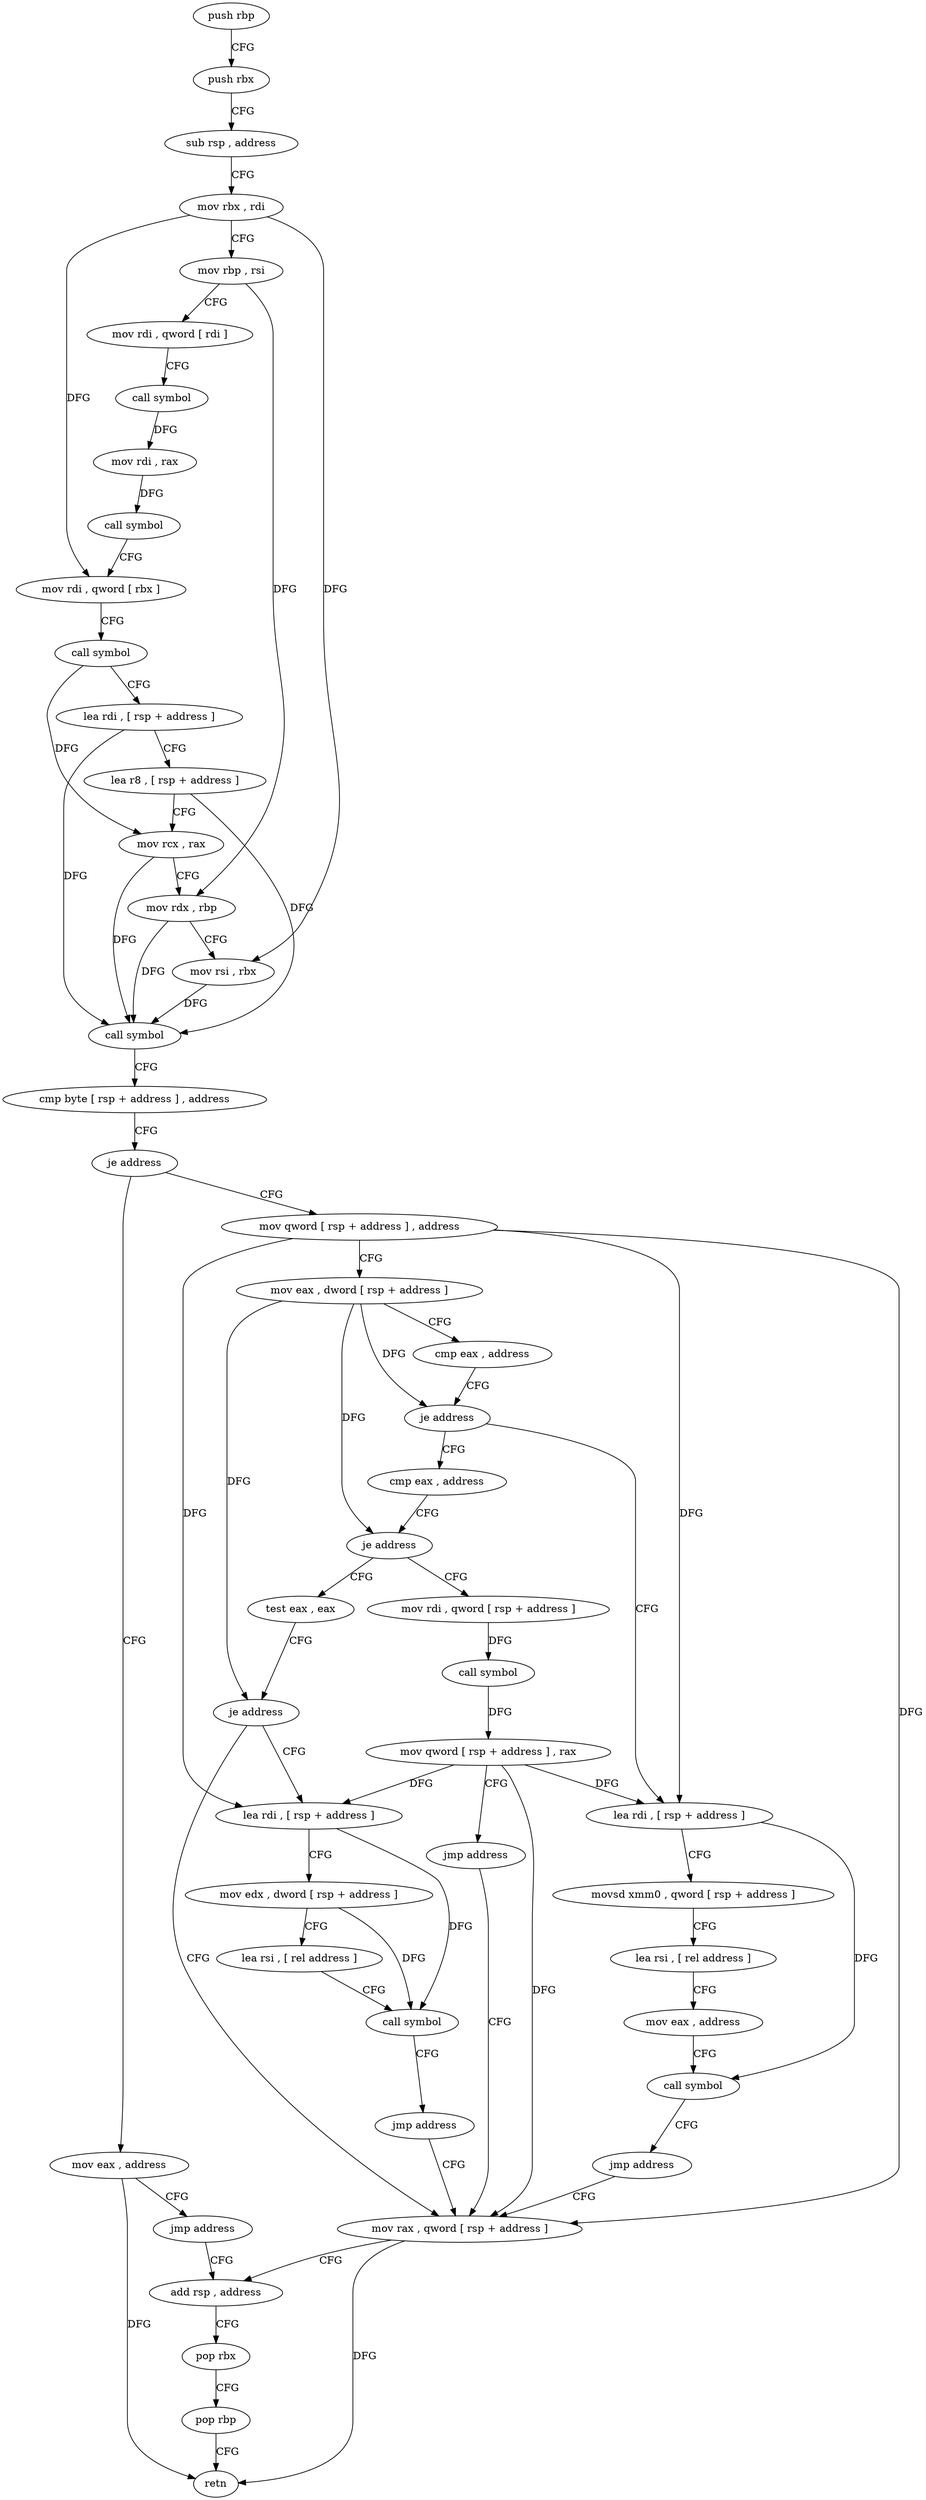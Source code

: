 digraph "func" {
"144273" [label = "push rbp" ]
"144274" [label = "push rbx" ]
"144275" [label = "sub rsp , address" ]
"144279" [label = "mov rbx , rdi" ]
"144282" [label = "mov rbp , rsi" ]
"144285" [label = "mov rdi , qword [ rdi ]" ]
"144288" [label = "call symbol" ]
"144293" [label = "mov rdi , rax" ]
"144296" [label = "call symbol" ]
"144301" [label = "mov rdi , qword [ rbx ]" ]
"144304" [label = "call symbol" ]
"144309" [label = "lea rdi , [ rsp + address ]" ]
"144314" [label = "lea r8 , [ rsp + address ]" ]
"144319" [label = "mov rcx , rax" ]
"144322" [label = "mov rdx , rbp" ]
"144325" [label = "mov rsi , rbx" ]
"144328" [label = "call symbol" ]
"144333" [label = "cmp byte [ rsp + address ] , address" ]
"144338" [label = "je address" ]
"144449" [label = "mov eax , address" ]
"144340" [label = "mov qword [ rsp + address ] , address" ]
"144454" [label = "jmp address" ]
"144372" [label = "add rsp , address" ]
"144349" [label = "mov eax , dword [ rsp + address ]" ]
"144353" [label = "cmp eax , address" ]
"144356" [label = "je address" ]
"144402" [label = "lea rdi , [ rsp + address ]" ]
"144358" [label = "cmp eax , address" ]
"144376" [label = "pop rbx" ]
"144377" [label = "pop rbp" ]
"144378" [label = "retn" ]
"144407" [label = "movsd xmm0 , qword [ rsp + address ]" ]
"144413" [label = "lea rsi , [ rel address ]" ]
"144420" [label = "mov eax , address" ]
"144425" [label = "call symbol" ]
"144430" [label = "jmp address" ]
"144367" [label = "mov rax , qword [ rsp + address ]" ]
"144361" [label = "je address" ]
"144432" [label = "mov rdi , qword [ rsp + address ]" ]
"144363" [label = "test eax , eax" ]
"144437" [label = "call symbol" ]
"144442" [label = "mov qword [ rsp + address ] , rax" ]
"144447" [label = "jmp address" ]
"144365" [label = "je address" ]
"144379" [label = "lea rdi , [ rsp + address ]" ]
"144384" [label = "mov edx , dword [ rsp + address ]" ]
"144388" [label = "lea rsi , [ rel address ]" ]
"144395" [label = "call symbol" ]
"144400" [label = "jmp address" ]
"144273" -> "144274" [ label = "CFG" ]
"144274" -> "144275" [ label = "CFG" ]
"144275" -> "144279" [ label = "CFG" ]
"144279" -> "144282" [ label = "CFG" ]
"144279" -> "144301" [ label = "DFG" ]
"144279" -> "144325" [ label = "DFG" ]
"144282" -> "144285" [ label = "CFG" ]
"144282" -> "144322" [ label = "DFG" ]
"144285" -> "144288" [ label = "CFG" ]
"144288" -> "144293" [ label = "DFG" ]
"144293" -> "144296" [ label = "DFG" ]
"144296" -> "144301" [ label = "CFG" ]
"144301" -> "144304" [ label = "CFG" ]
"144304" -> "144309" [ label = "CFG" ]
"144304" -> "144319" [ label = "DFG" ]
"144309" -> "144314" [ label = "CFG" ]
"144309" -> "144328" [ label = "DFG" ]
"144314" -> "144319" [ label = "CFG" ]
"144314" -> "144328" [ label = "DFG" ]
"144319" -> "144322" [ label = "CFG" ]
"144319" -> "144328" [ label = "DFG" ]
"144322" -> "144325" [ label = "CFG" ]
"144322" -> "144328" [ label = "DFG" ]
"144325" -> "144328" [ label = "DFG" ]
"144328" -> "144333" [ label = "CFG" ]
"144333" -> "144338" [ label = "CFG" ]
"144338" -> "144449" [ label = "CFG" ]
"144338" -> "144340" [ label = "CFG" ]
"144449" -> "144454" [ label = "CFG" ]
"144449" -> "144378" [ label = "DFG" ]
"144340" -> "144349" [ label = "CFG" ]
"144340" -> "144367" [ label = "DFG" ]
"144340" -> "144402" [ label = "DFG" ]
"144340" -> "144379" [ label = "DFG" ]
"144454" -> "144372" [ label = "CFG" ]
"144372" -> "144376" [ label = "CFG" ]
"144349" -> "144353" [ label = "CFG" ]
"144349" -> "144356" [ label = "DFG" ]
"144349" -> "144361" [ label = "DFG" ]
"144349" -> "144365" [ label = "DFG" ]
"144353" -> "144356" [ label = "CFG" ]
"144356" -> "144402" [ label = "CFG" ]
"144356" -> "144358" [ label = "CFG" ]
"144402" -> "144407" [ label = "CFG" ]
"144402" -> "144425" [ label = "DFG" ]
"144358" -> "144361" [ label = "CFG" ]
"144376" -> "144377" [ label = "CFG" ]
"144377" -> "144378" [ label = "CFG" ]
"144407" -> "144413" [ label = "CFG" ]
"144413" -> "144420" [ label = "CFG" ]
"144420" -> "144425" [ label = "CFG" ]
"144425" -> "144430" [ label = "CFG" ]
"144430" -> "144367" [ label = "CFG" ]
"144367" -> "144372" [ label = "CFG" ]
"144367" -> "144378" [ label = "DFG" ]
"144361" -> "144432" [ label = "CFG" ]
"144361" -> "144363" [ label = "CFG" ]
"144432" -> "144437" [ label = "DFG" ]
"144363" -> "144365" [ label = "CFG" ]
"144437" -> "144442" [ label = "DFG" ]
"144442" -> "144447" [ label = "CFG" ]
"144442" -> "144402" [ label = "DFG" ]
"144442" -> "144367" [ label = "DFG" ]
"144442" -> "144379" [ label = "DFG" ]
"144447" -> "144367" [ label = "CFG" ]
"144365" -> "144379" [ label = "CFG" ]
"144365" -> "144367" [ label = "CFG" ]
"144379" -> "144384" [ label = "CFG" ]
"144379" -> "144395" [ label = "DFG" ]
"144384" -> "144388" [ label = "CFG" ]
"144384" -> "144395" [ label = "DFG" ]
"144388" -> "144395" [ label = "CFG" ]
"144395" -> "144400" [ label = "CFG" ]
"144400" -> "144367" [ label = "CFG" ]
}
